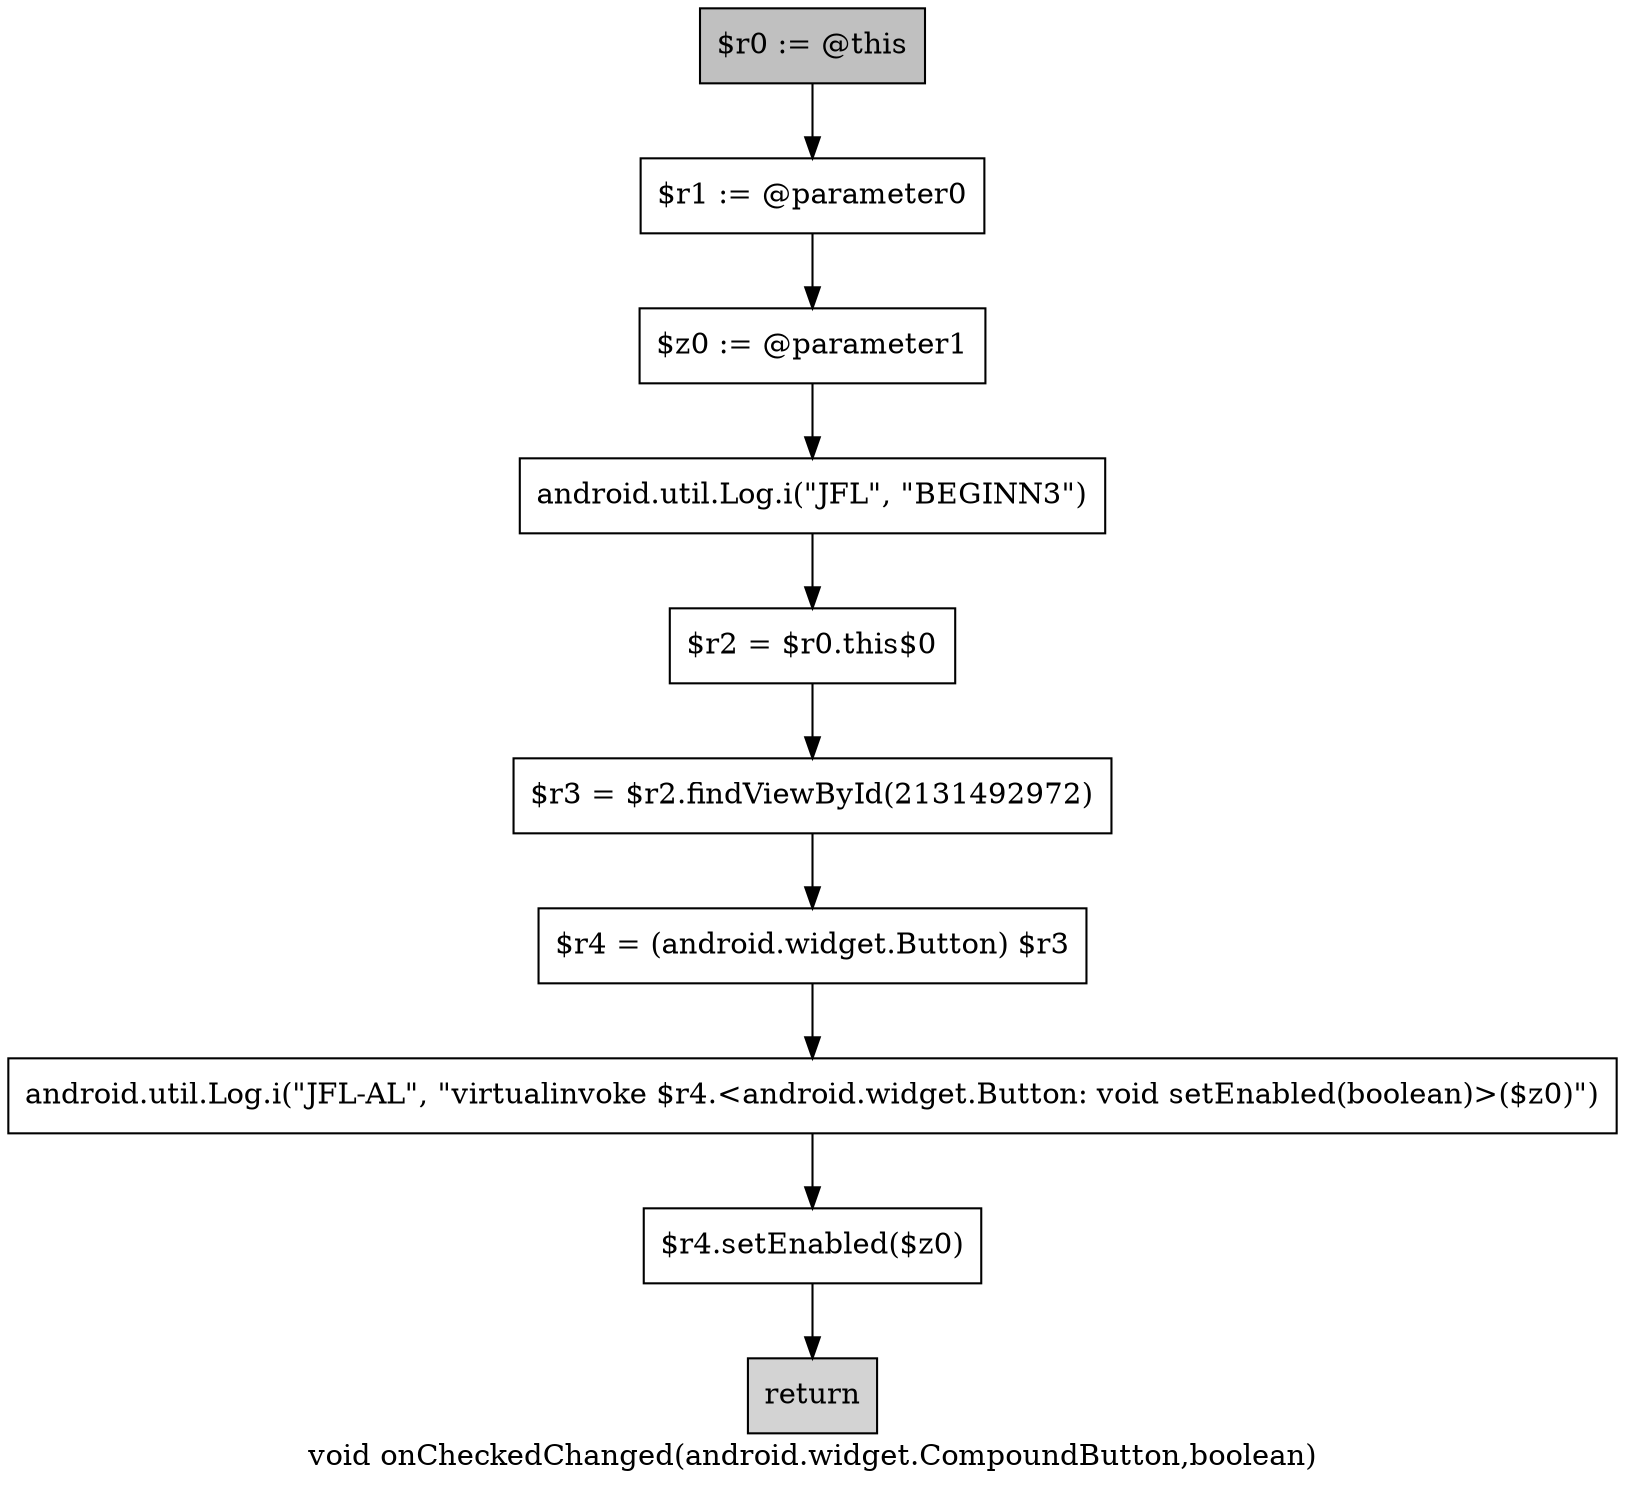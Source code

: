 digraph "<jf.andro.malcon15demo.Screen2$1: void onCheckedChanged(android.widget.CompoundButton,boolean)>" {
    label="void onCheckedChanged(android.widget.CompoundButton,boolean)";
    node [shape=box];
    "0" [method=23463,key=1424705419,style=filled,fillcolor=gray,label="$r0 := @this",];
    "1" [method=23463,key=489182828,label="$r1 := @parameter0",];
    "0"->"1";
    "2" [method=23463,key=1917756677,label="$z0 := @parameter1",];
    "1"->"2";
    "3" [method=23463,key=82669405,invoke_target="<android.util.Log: int i(java.lang.String,java.lang.String)>",invoke_real="<android.util.Log: int i(java.lang.String,java.lang.String)>",label="android.util.Log.i(\"JFL\", \"BEGINN3\")",];
    "2"->"3";
    "4" [method=23463,key=660354626,label="$r2 = $r0.this$0",];
    "3"->"4";
    "5" [method=23463,key=1732565040,invoke_target="<jf.andro.malcon15demo.Screen2: android.view.View findViewById(int)>",invoke_real="<jf.andro.malcon15demo.Screen2: android.view.View findViewById(int)>",label="$r3 = $r2.findViewById(2131492972)",];
    "4"->"5";
    "6" [method=23463,key=56834658,label="$r4 = (android.widget.Button) $r3",];
    "5"->"6";
    "7" [method=23463,key=415403063,invoke_target="<android.util.Log: int i(java.lang.String,java.lang.String)>",invoke_real="<android.util.Log: int i(java.lang.String,java.lang.String)>",label="android.util.Log.i(\"JFL-AL\", \"virtualinvoke $r4.<android.widget.Button: void setEnabled(boolean)>($z0)\")",];
    "6"->"7";
    "8" [method=23463,key=988290952,invoke_target="<android.widget.Button: void setEnabled(boolean)>",invoke_real="<android.widget.Button: void setEnabled(boolean)>",label="$r4.setEnabled($z0)",];
    "7"->"8";
    "9" [method=23463,key=2066535869,style=filled,fillcolor=lightgray,label="return",];
    "8"->"9";
}
